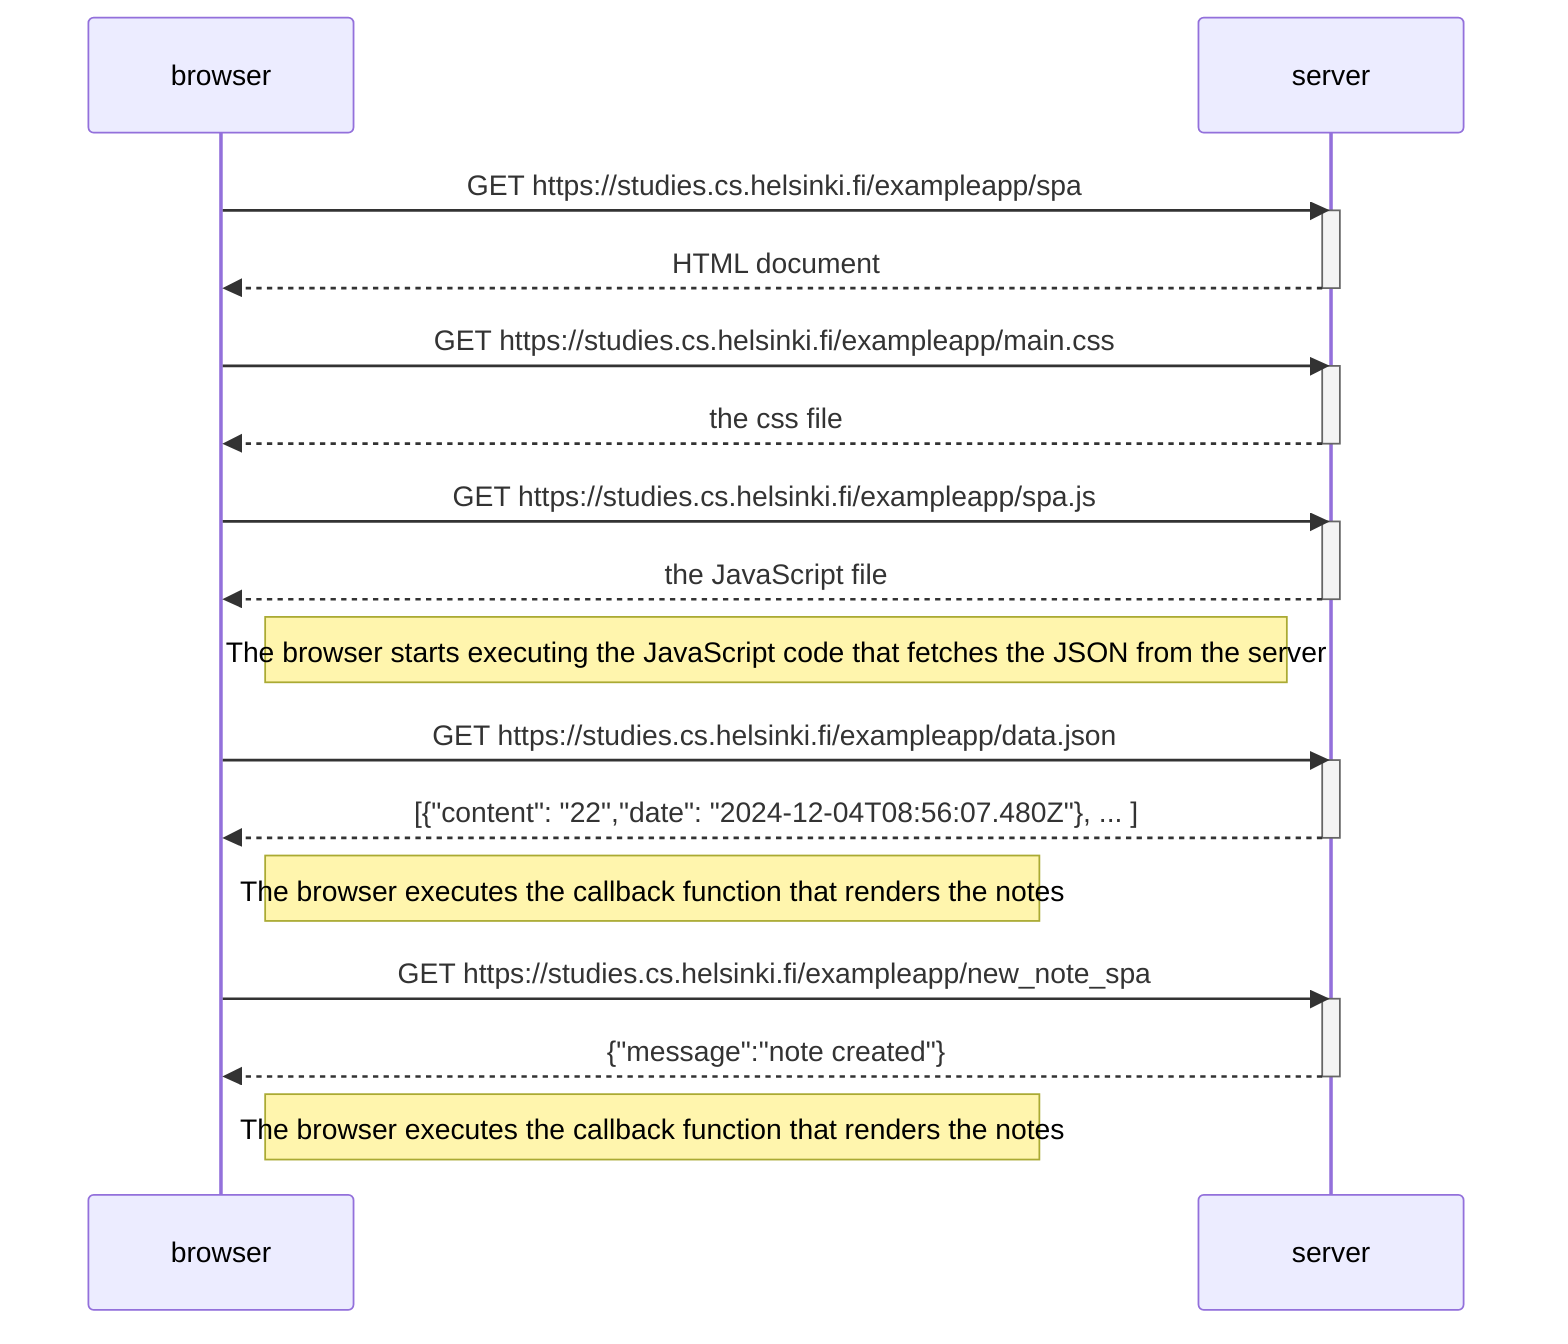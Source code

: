 sequenceDiagram
    participant browser
    participant server

    browser->>server: GET https://studies.cs.helsinki.fi/exampleapp/spa
    activate server
    server-->>browser: HTML document
    deactivate server

    browser->>server: GET https://studies.cs.helsinki.fi/exampleapp/main.css
    activate server
    server-->>browser: the css file
    deactivate server

    browser->>server: GET https://studies.cs.helsinki.fi/exampleapp/spa.js
    activate server
    server-->>browser: the JavaScript file
    deactivate server

    Note right of browser: The browser starts executing the JavaScript code that fetches the JSON from the server

    browser->>server: GET https://studies.cs.helsinki.fi/exampleapp/data.json
    activate server
    server-->>browser: [{"content": "22","date": "2024-12-04T08:56:07.480Z"}, ... ]
    deactivate server

    Note right of browser: The browser executes the callback function that renders the notes

    browser->>server: GET https://studies.cs.helsinki.fi/exampleapp/new_note_spa
    activate server
    server-->>browser: {"message":"note created"}
    deactivate server

    Note right of browser: The browser executes the callback function that renders the notes